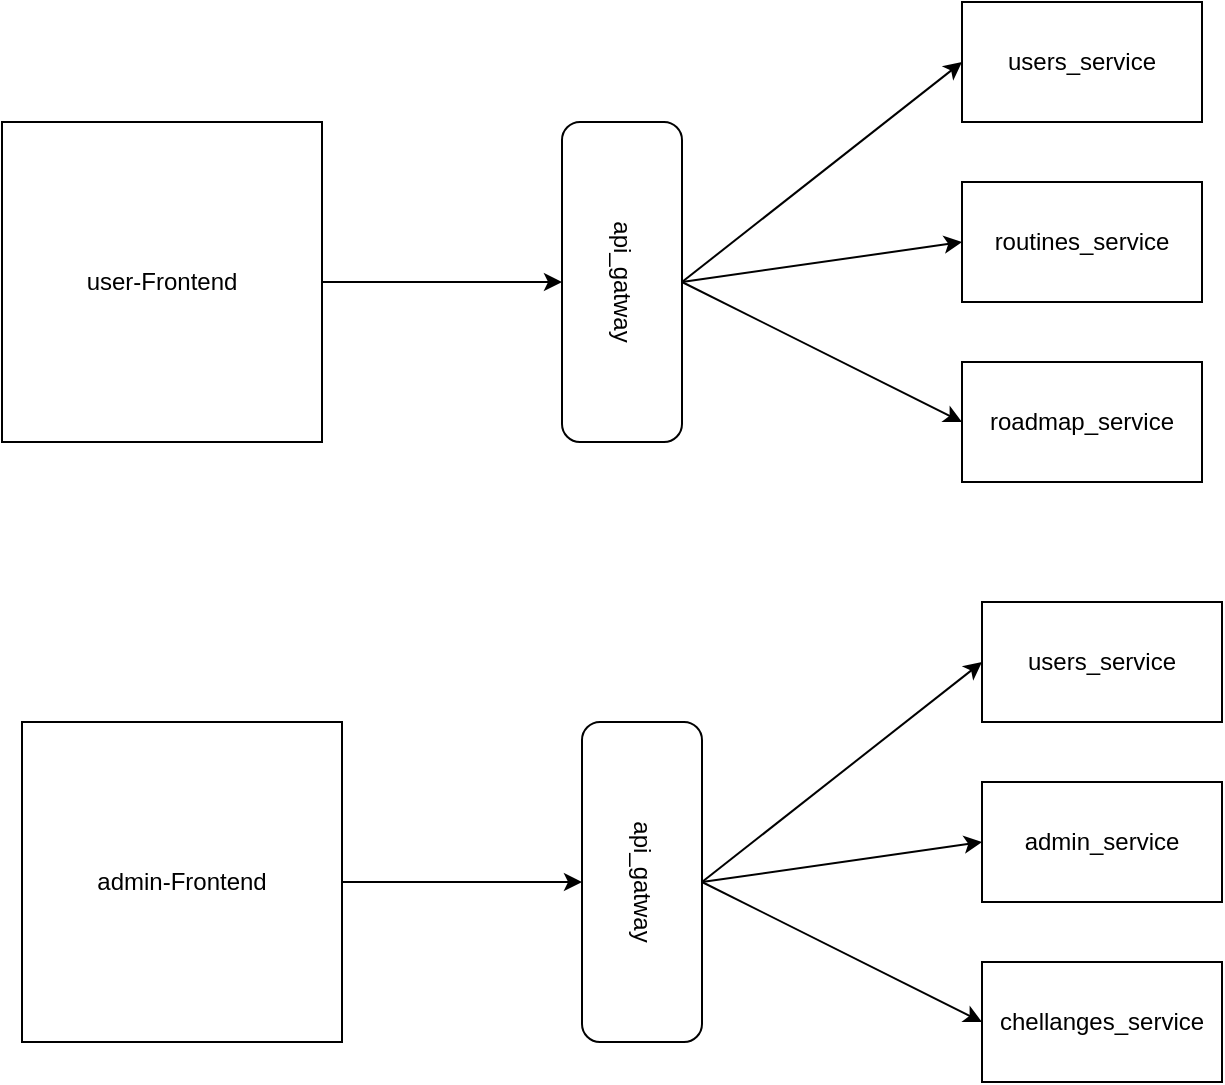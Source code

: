 <mxfile>
    <diagram id="dGVCB7U9Sw1TAR-cztHP" name="Page-1">
        <mxGraphModel dx="711" dy="416" grid="1" gridSize="10" guides="1" tooltips="1" connect="1" arrows="1" fold="1" page="1" pageScale="1" pageWidth="850" pageHeight="1100" math="0" shadow="0">
            <root>
                <mxCell id="0"/>
                <mxCell id="1" parent="0"/>
                <mxCell id="20" style="edgeStyle=none;html=1;exitX=1;exitY=0.5;exitDx=0;exitDy=0;entryX=0.5;entryY=1;entryDx=0;entryDy=0;" edge="1" parent="1" source="3" target="4">
                    <mxGeometry relative="1" as="geometry"/>
                </mxCell>
                <mxCell id="3" value="user-Frontend" style="whiteSpace=wrap;html=1;aspect=fixed;" vertex="1" parent="1">
                    <mxGeometry y="80" width="160" height="160" as="geometry"/>
                </mxCell>
                <mxCell id="16" style="edgeStyle=none;html=1;exitX=0.5;exitY=0;exitDx=0;exitDy=0;entryX=0;entryY=0.5;entryDx=0;entryDy=0;" edge="1" parent="1" source="4" target="12">
                    <mxGeometry relative="1" as="geometry"/>
                </mxCell>
                <mxCell id="17" style="edgeStyle=none;html=1;exitX=0.5;exitY=0;exitDx=0;exitDy=0;entryX=0;entryY=0.5;entryDx=0;entryDy=0;" edge="1" parent="1" source="4" target="13">
                    <mxGeometry relative="1" as="geometry"/>
                </mxCell>
                <mxCell id="18" style="edgeStyle=none;html=1;exitX=0.5;exitY=0;exitDx=0;exitDy=0;entryX=0;entryY=0.5;entryDx=0;entryDy=0;" edge="1" parent="1" source="4" target="14">
                    <mxGeometry relative="1" as="geometry"/>
                </mxCell>
                <mxCell id="4" value="api_gatway" style="rounded=1;whiteSpace=wrap;html=1;rotation=90;" vertex="1" parent="1">
                    <mxGeometry x="230" y="130" width="160" height="60" as="geometry"/>
                </mxCell>
                <mxCell id="12" value="users_service" style="rounded=0;whiteSpace=wrap;html=1;" vertex="1" parent="1">
                    <mxGeometry x="480" y="20" width="120" height="60" as="geometry"/>
                </mxCell>
                <mxCell id="13" value="routines_service" style="rounded=0;whiteSpace=wrap;html=1;" vertex="1" parent="1">
                    <mxGeometry x="480" y="110" width="120" height="60" as="geometry"/>
                </mxCell>
                <mxCell id="14" value="roadmap_service" style="rounded=0;whiteSpace=wrap;html=1;" vertex="1" parent="1">
                    <mxGeometry x="480" y="200" width="120" height="60" as="geometry"/>
                </mxCell>
                <mxCell id="21" style="edgeStyle=none;html=1;exitX=1;exitY=0.5;exitDx=0;exitDy=0;entryX=0.5;entryY=1;entryDx=0;entryDy=0;" edge="1" parent="1" source="22" target="26">
                    <mxGeometry relative="1" as="geometry"/>
                </mxCell>
                <mxCell id="22" value="admin-Frontend" style="whiteSpace=wrap;html=1;aspect=fixed;" vertex="1" parent="1">
                    <mxGeometry x="10" y="380" width="160" height="160" as="geometry"/>
                </mxCell>
                <mxCell id="23" style="edgeStyle=none;html=1;exitX=0.5;exitY=0;exitDx=0;exitDy=0;entryX=0;entryY=0.5;entryDx=0;entryDy=0;" edge="1" parent="1" source="26" target="27">
                    <mxGeometry relative="1" as="geometry"/>
                </mxCell>
                <mxCell id="24" style="edgeStyle=none;html=1;exitX=0.5;exitY=0;exitDx=0;exitDy=0;entryX=0;entryY=0.5;entryDx=0;entryDy=0;" edge="1" parent="1" source="26" target="28">
                    <mxGeometry relative="1" as="geometry"/>
                </mxCell>
                <mxCell id="25" style="edgeStyle=none;html=1;exitX=0.5;exitY=0;exitDx=0;exitDy=0;entryX=0;entryY=0.5;entryDx=0;entryDy=0;" edge="1" parent="1" source="26" target="29">
                    <mxGeometry relative="1" as="geometry"/>
                </mxCell>
                <mxCell id="26" value="api_gatway" style="rounded=1;whiteSpace=wrap;html=1;rotation=90;" vertex="1" parent="1">
                    <mxGeometry x="240" y="430" width="160" height="60" as="geometry"/>
                </mxCell>
                <mxCell id="27" value="users_service" style="rounded=0;whiteSpace=wrap;html=1;" vertex="1" parent="1">
                    <mxGeometry x="490" y="320" width="120" height="60" as="geometry"/>
                </mxCell>
                <mxCell id="28" value="admin_service" style="rounded=0;whiteSpace=wrap;html=1;" vertex="1" parent="1">
                    <mxGeometry x="490" y="410" width="120" height="60" as="geometry"/>
                </mxCell>
                <mxCell id="29" value="chellanges_service" style="rounded=0;whiteSpace=wrap;html=1;" vertex="1" parent="1">
                    <mxGeometry x="490" y="500" width="120" height="60" as="geometry"/>
                </mxCell>
            </root>
        </mxGraphModel>
    </diagram>
</mxfile>